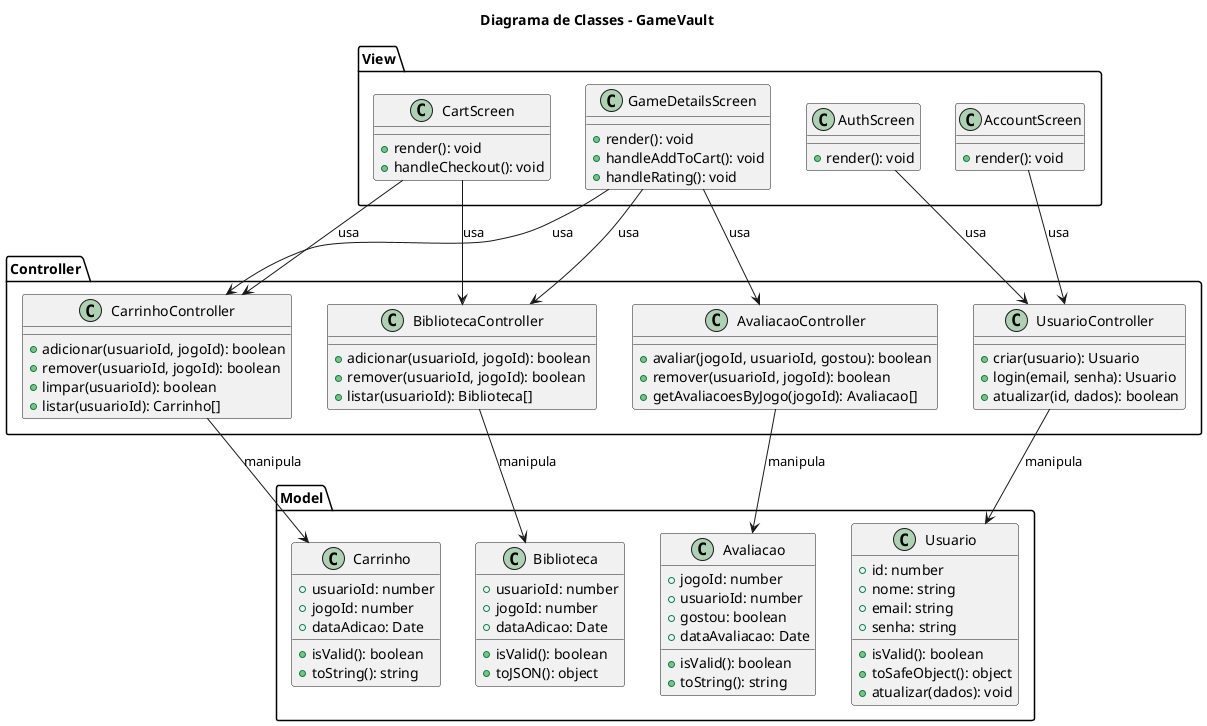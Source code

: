 @startuml classes
title Diagrama de Classes - GameVault

package Model {
  class Avaliacao {
    +jogoId: number
    +usuarioId: number
    +gostou: boolean
    +dataAvaliacao: Date
    +isValid(): boolean
    +toString(): string
  }

  class Biblioteca {
    +usuarioId: number
    +jogoId: number
    +dataAdicao: Date
    +isValid(): boolean
    +toJSON(): object
  }

  class Carrinho {
    +usuarioId: number
    +jogoId: number
    +dataAdicao: Date
    +isValid(): boolean
    +toString(): string
  }

  class Usuario {
    +id: number
    +nome: string
    +email: string
    +senha: string
    +isValid(): boolean
    +toSafeObject(): object
    +atualizar(dados): void
  }
}

package Controller {
  class AvaliacaoController {
    +avaliar(jogoId, usuarioId, gostou): boolean
    +remover(usuarioId, jogoId): boolean
    +getAvaliacoesByJogo(jogoId): Avaliacao[]
  }

  class BibliotecaController {
    +adicionar(usuarioId, jogoId): boolean
    +remover(usuarioId, jogoId): boolean
    +listar(usuarioId): Biblioteca[]
  }

  class CarrinhoController {
    +adicionar(usuarioId, jogoId): boolean
    +remover(usuarioId, jogoId): boolean
    +limpar(usuarioId): boolean
    +listar(usuarioId): Carrinho[]
  }

  class UsuarioController {
    +criar(usuario): Usuario
    +login(email, senha): Usuario
    +atualizar(id, dados): boolean
  }
}

package View {
  class GameDetailsScreen {
    +render(): void
    +handleAddToCart(): void
    +handleRating(): void
  }

  class CartScreen {
    +render(): void
    +handleCheckout(): void
  }

  class AuthScreen {
    +render(): void
  }

  class AccountScreen {
    +render(): void
  }
}

AvaliacaoController --> Avaliacao : manipula
BibliotecaController --> Biblioteca : manipula
CarrinhoController --> Carrinho : manipula
UsuarioController --> Usuario : manipula

GameDetailsScreen --> CarrinhoController : usa
GameDetailsScreen --> BibliotecaController : usa
GameDetailsScreen --> AvaliacaoController : usa
CartScreen --> CarrinhoController : usa
CartScreen --> BibliotecaController : usa
AuthScreen --> UsuarioController : usa
AccountScreen --> UsuarioController : usa
@enduml
